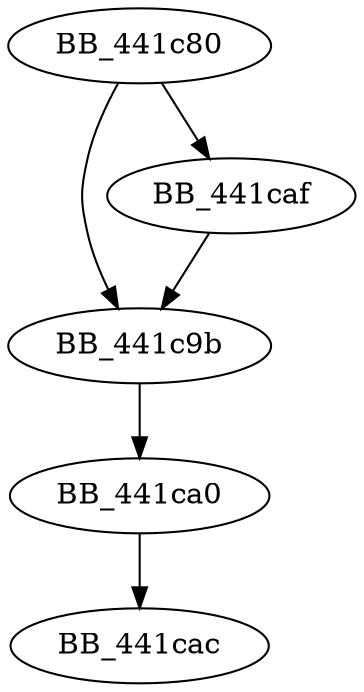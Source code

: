 DiGraph __cintrindisp2{
BB_441c80->BB_441c9b
BB_441c80->BB_441caf
BB_441c9b->BB_441ca0
BB_441ca0->BB_441cac
BB_441caf->BB_441c9b
}
